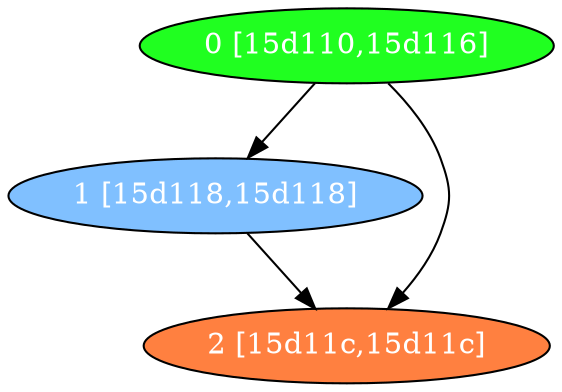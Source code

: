 diGraph libnss3{
	libnss3_0  [style=filled fillcolor="#20FF20" fontcolor="#ffffff" shape=oval label="0 [15d110,15d116]"]
	libnss3_1  [style=filled fillcolor="#80C0FF" fontcolor="#ffffff" shape=oval label="1 [15d118,15d118]"]
	libnss3_2  [style=filled fillcolor="#FF8040" fontcolor="#ffffff" shape=oval label="2 [15d11c,15d11c]"]

	libnss3_0 -> libnss3_1
	libnss3_0 -> libnss3_2
	libnss3_1 -> libnss3_2
}